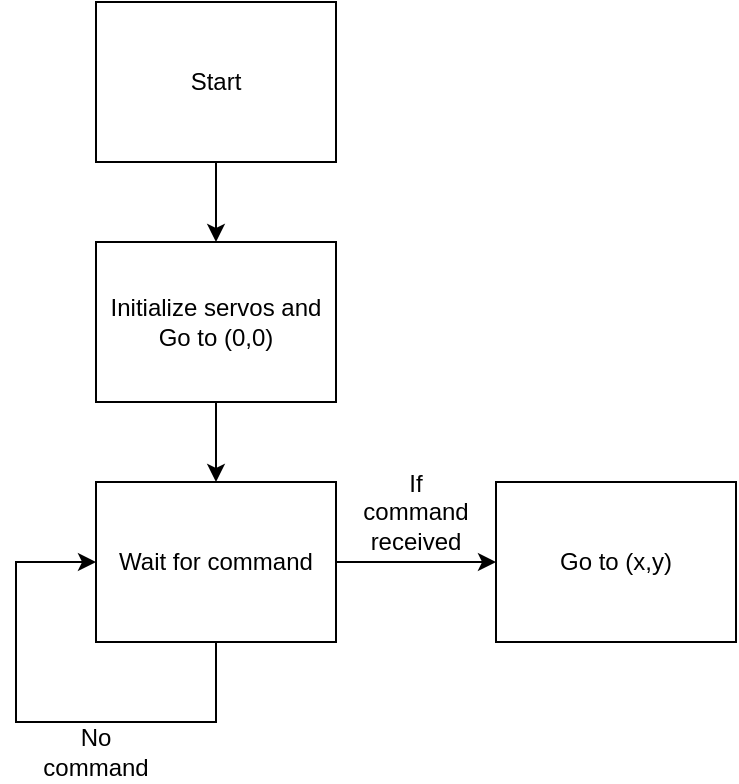 <mxfile version="24.5.4" type="device">
  <diagram name="Pagina-1" id="mJm5JUTPWYT1FgaxD03q">
    <mxGraphModel dx="928" dy="472" grid="1" gridSize="10" guides="1" tooltips="1" connect="1" arrows="1" fold="1" page="1" pageScale="1" pageWidth="827" pageHeight="1169" math="0" shadow="0">
      <root>
        <mxCell id="0" />
        <mxCell id="1" parent="0" />
        <mxCell id="F72L5kJVI-W0rCUuFYGu-2" value="Start" style="rounded=0;whiteSpace=wrap;html=1;" vertex="1" parent="1">
          <mxGeometry x="400" width="120" height="80" as="geometry" />
        </mxCell>
        <mxCell id="F72L5kJVI-W0rCUuFYGu-3" value="" style="endArrow=classic;html=1;rounded=0;entryX=0.5;entryY=0;entryDx=0;entryDy=0;" edge="1" parent="1" source="F72L5kJVI-W0rCUuFYGu-2" target="F72L5kJVI-W0rCUuFYGu-5">
          <mxGeometry width="50" height="50" relative="1" as="geometry">
            <mxPoint x="450" y="180" as="sourcePoint" />
            <mxPoint x="460" y="110" as="targetPoint" />
          </mxGeometry>
        </mxCell>
        <mxCell id="F72L5kJVI-W0rCUuFYGu-5" value="Initialize servos and Go to (0,0)" style="rounded=0;whiteSpace=wrap;html=1;" vertex="1" parent="1">
          <mxGeometry x="400" y="120" width="120" height="80" as="geometry" />
        </mxCell>
        <mxCell id="F72L5kJVI-W0rCUuFYGu-6" value="Wait for command" style="rounded=0;whiteSpace=wrap;html=1;" vertex="1" parent="1">
          <mxGeometry x="400" y="240" width="120" height="80" as="geometry" />
        </mxCell>
        <mxCell id="F72L5kJVI-W0rCUuFYGu-8" value="" style="endArrow=classic;html=1;rounded=0;exitX=0.5;exitY=1;exitDx=0;exitDy=0;entryX=0.5;entryY=0;entryDx=0;entryDy=0;" edge="1" parent="1" source="F72L5kJVI-W0rCUuFYGu-5" target="F72L5kJVI-W0rCUuFYGu-6">
          <mxGeometry width="50" height="50" relative="1" as="geometry">
            <mxPoint x="480" y="260" as="sourcePoint" />
            <mxPoint x="530" y="210" as="targetPoint" />
          </mxGeometry>
        </mxCell>
        <mxCell id="F72L5kJVI-W0rCUuFYGu-10" value="Go to (x,y)" style="rounded=0;whiteSpace=wrap;html=1;" vertex="1" parent="1">
          <mxGeometry x="600" y="240" width="120" height="80" as="geometry" />
        </mxCell>
        <mxCell id="F72L5kJVI-W0rCUuFYGu-11" value="" style="endArrow=classic;html=1;rounded=0;entryX=0;entryY=0.5;entryDx=0;entryDy=0;" edge="1" parent="1" target="F72L5kJVI-W0rCUuFYGu-6">
          <mxGeometry width="50" height="50" relative="1" as="geometry">
            <mxPoint x="460" y="320" as="sourcePoint" />
            <mxPoint x="360" y="280" as="targetPoint" />
            <Array as="points">
              <mxPoint x="460" y="360" />
              <mxPoint x="360" y="360" />
              <mxPoint x="360" y="280" />
            </Array>
          </mxGeometry>
        </mxCell>
        <mxCell id="F72L5kJVI-W0rCUuFYGu-12" value="No command" style="text;html=1;align=center;verticalAlign=middle;whiteSpace=wrap;rounded=0;" vertex="1" parent="1">
          <mxGeometry x="370" y="360" width="60" height="30" as="geometry" />
        </mxCell>
        <mxCell id="F72L5kJVI-W0rCUuFYGu-13" value="" style="endArrow=classic;html=1;rounded=0;exitX=1;exitY=0.5;exitDx=0;exitDy=0;entryX=0;entryY=0.5;entryDx=0;entryDy=0;" edge="1" parent="1" source="F72L5kJVI-W0rCUuFYGu-6" target="F72L5kJVI-W0rCUuFYGu-10">
          <mxGeometry width="50" height="50" relative="1" as="geometry">
            <mxPoint x="590" y="310" as="sourcePoint" />
            <mxPoint x="640" y="260" as="targetPoint" />
          </mxGeometry>
        </mxCell>
        <mxCell id="F72L5kJVI-W0rCUuFYGu-15" value="If command received" style="text;html=1;align=center;verticalAlign=middle;whiteSpace=wrap;rounded=0;" vertex="1" parent="1">
          <mxGeometry x="540" y="250" width="40" height="10" as="geometry" />
        </mxCell>
      </root>
    </mxGraphModel>
  </diagram>
</mxfile>
